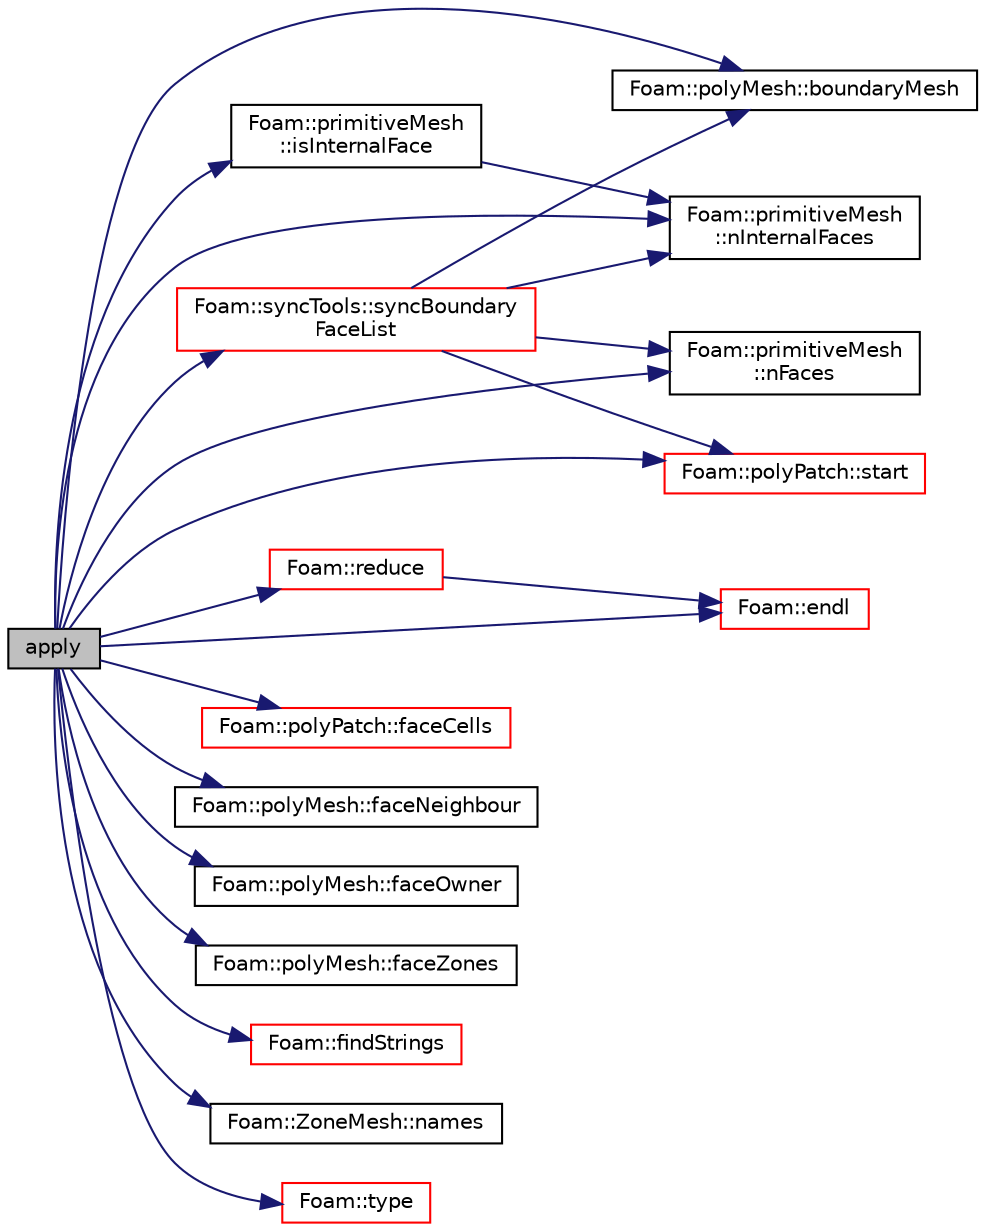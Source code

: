 digraph "apply"
{
  bgcolor="transparent";
  edge [fontname="Helvetica",fontsize="10",labelfontname="Helvetica",labelfontsize="10"];
  node [fontname="Helvetica",fontsize="10",shape=record];
  rankdir="LR";
  Node1168 [label="apply",height=0.2,width=0.4,color="black", fillcolor="grey75", style="filled", fontcolor="black"];
  Node1168 -> Node1169 [color="midnightblue",fontsize="10",style="solid",fontname="Helvetica"];
  Node1169 [label="Foam::polyMesh::boundaryMesh",height=0.2,width=0.4,color="black",URL="$a28565.html#a9f2b68c134340291eda6197f47f25484",tooltip="Return boundary mesh. "];
  Node1168 -> Node1170 [color="midnightblue",fontsize="10",style="solid",fontname="Helvetica"];
  Node1170 [label="Foam::endl",height=0.2,width=0.4,color="red",URL="$a21851.html#a2db8fe02a0d3909e9351bb4275b23ce4",tooltip="Add newline and flush stream. "];
  Node1168 -> Node1172 [color="midnightblue",fontsize="10",style="solid",fontname="Helvetica"];
  Node1172 [label="Foam::polyPatch::faceCells",height=0.2,width=0.4,color="red",URL="$a28633.html#afbfac825732ef2770fff4261b4e930e9",tooltip="Return face-cell addressing. "];
  Node1168 -> Node1175 [color="midnightblue",fontsize="10",style="solid",fontname="Helvetica"];
  Node1175 [label="Foam::polyMesh::faceNeighbour",height=0.2,width=0.4,color="black",URL="$a28565.html#a9fb57b52c700ed61f09ada65412d13e3",tooltip="Return face neighbour. "];
  Node1168 -> Node1176 [color="midnightblue",fontsize="10",style="solid",fontname="Helvetica"];
  Node1176 [label="Foam::polyMesh::faceOwner",height=0.2,width=0.4,color="black",URL="$a28565.html#a57752b49bfee23ca1944c3fb0493974f",tooltip="Return face owner. "];
  Node1168 -> Node1177 [color="midnightblue",fontsize="10",style="solid",fontname="Helvetica"];
  Node1177 [label="Foam::polyMesh::faceZones",height=0.2,width=0.4,color="black",URL="$a28565.html#af216614a0f9997169eea2cade46dc9ba",tooltip="Return face zone mesh. "];
  Node1168 -> Node1178 [color="midnightblue",fontsize="10",style="solid",fontname="Helvetica"];
  Node1178 [label="Foam::findStrings",height=0.2,width=0.4,color="red",URL="$a21851.html#a24d78dbd0055269ca2a05f27a1edebff",tooltip="Return true if string matches one of the regular expressions. "];
  Node1168 -> Node1227 [color="midnightblue",fontsize="10",style="solid",fontname="Helvetica"];
  Node1227 [label="Foam::primitiveMesh\l::isInternalFace",height=0.2,width=0.4,color="black",URL="$a28685.html#ae3e48ad9ec4c5132ec7d3d702ad17c9e",tooltip="Return true if given face label is internal to the mesh. "];
  Node1227 -> Node1228 [color="midnightblue",fontsize="10",style="solid",fontname="Helvetica"];
  Node1228 [label="Foam::primitiveMesh\l::nInternalFaces",height=0.2,width=0.4,color="black",URL="$a28685.html#aa6c7965af1f30d16d9125deb981cbdb0"];
  Node1168 -> Node1229 [color="midnightblue",fontsize="10",style="solid",fontname="Helvetica"];
  Node1229 [label="Foam::ZoneMesh::names",height=0.2,width=0.4,color="black",URL="$a28677.html#ada6aa4fc7adb36994dc5e27d319a3acc",tooltip="Return a list of zone names. "];
  Node1168 -> Node1230 [color="midnightblue",fontsize="10",style="solid",fontname="Helvetica"];
  Node1230 [label="Foam::primitiveMesh\l::nFaces",height=0.2,width=0.4,color="black",URL="$a28685.html#abe602c985a3c9ffa67176e969e77ca6f"];
  Node1168 -> Node1228 [color="midnightblue",fontsize="10",style="solid",fontname="Helvetica"];
  Node1168 -> Node1231 [color="midnightblue",fontsize="10",style="solid",fontname="Helvetica"];
  Node1231 [label="Foam::reduce",height=0.2,width=0.4,color="red",URL="$a21851.html#a7ffd6af4acc2eb9ba72ee296b5ecda23"];
  Node1231 -> Node1170 [color="midnightblue",fontsize="10",style="solid",fontname="Helvetica"];
  Node1168 -> Node1241 [color="midnightblue",fontsize="10",style="solid",fontname="Helvetica"];
  Node1241 [label="Foam::polyPatch::start",height=0.2,width=0.4,color="red",URL="$a28633.html#a6bfd3e3abb11e98bdb4b98671cec1234",tooltip="Return start label of this patch in the polyMesh face list. "];
  Node1168 -> Node1246 [color="midnightblue",fontsize="10",style="solid",fontname="Helvetica"];
  Node1246 [label="Foam::syncTools::syncBoundary\lFaceList",height=0.2,width=0.4,color="red",URL="$a28657.html#abfef71f4706b88c9184fcae7352d0903",tooltip="Synchronize values on boundary faces only. "];
  Node1246 -> Node1169 [color="midnightblue",fontsize="10",style="solid",fontname="Helvetica"];
  Node1246 -> Node1230 [color="midnightblue",fontsize="10",style="solid",fontname="Helvetica"];
  Node1246 -> Node1228 [color="midnightblue",fontsize="10",style="solid",fontname="Helvetica"];
  Node1246 -> Node1241 [color="midnightblue",fontsize="10",style="solid",fontname="Helvetica"];
  Node1168 -> Node1388 [color="midnightblue",fontsize="10",style="solid",fontname="Helvetica"];
  Node1388 [label="Foam::type",height=0.2,width=0.4,color="red",URL="$a21851.html#aec48583af672626378f501eb9fc32cd1",tooltip="Return the file type: DIRECTORY or FILE. "];
}
